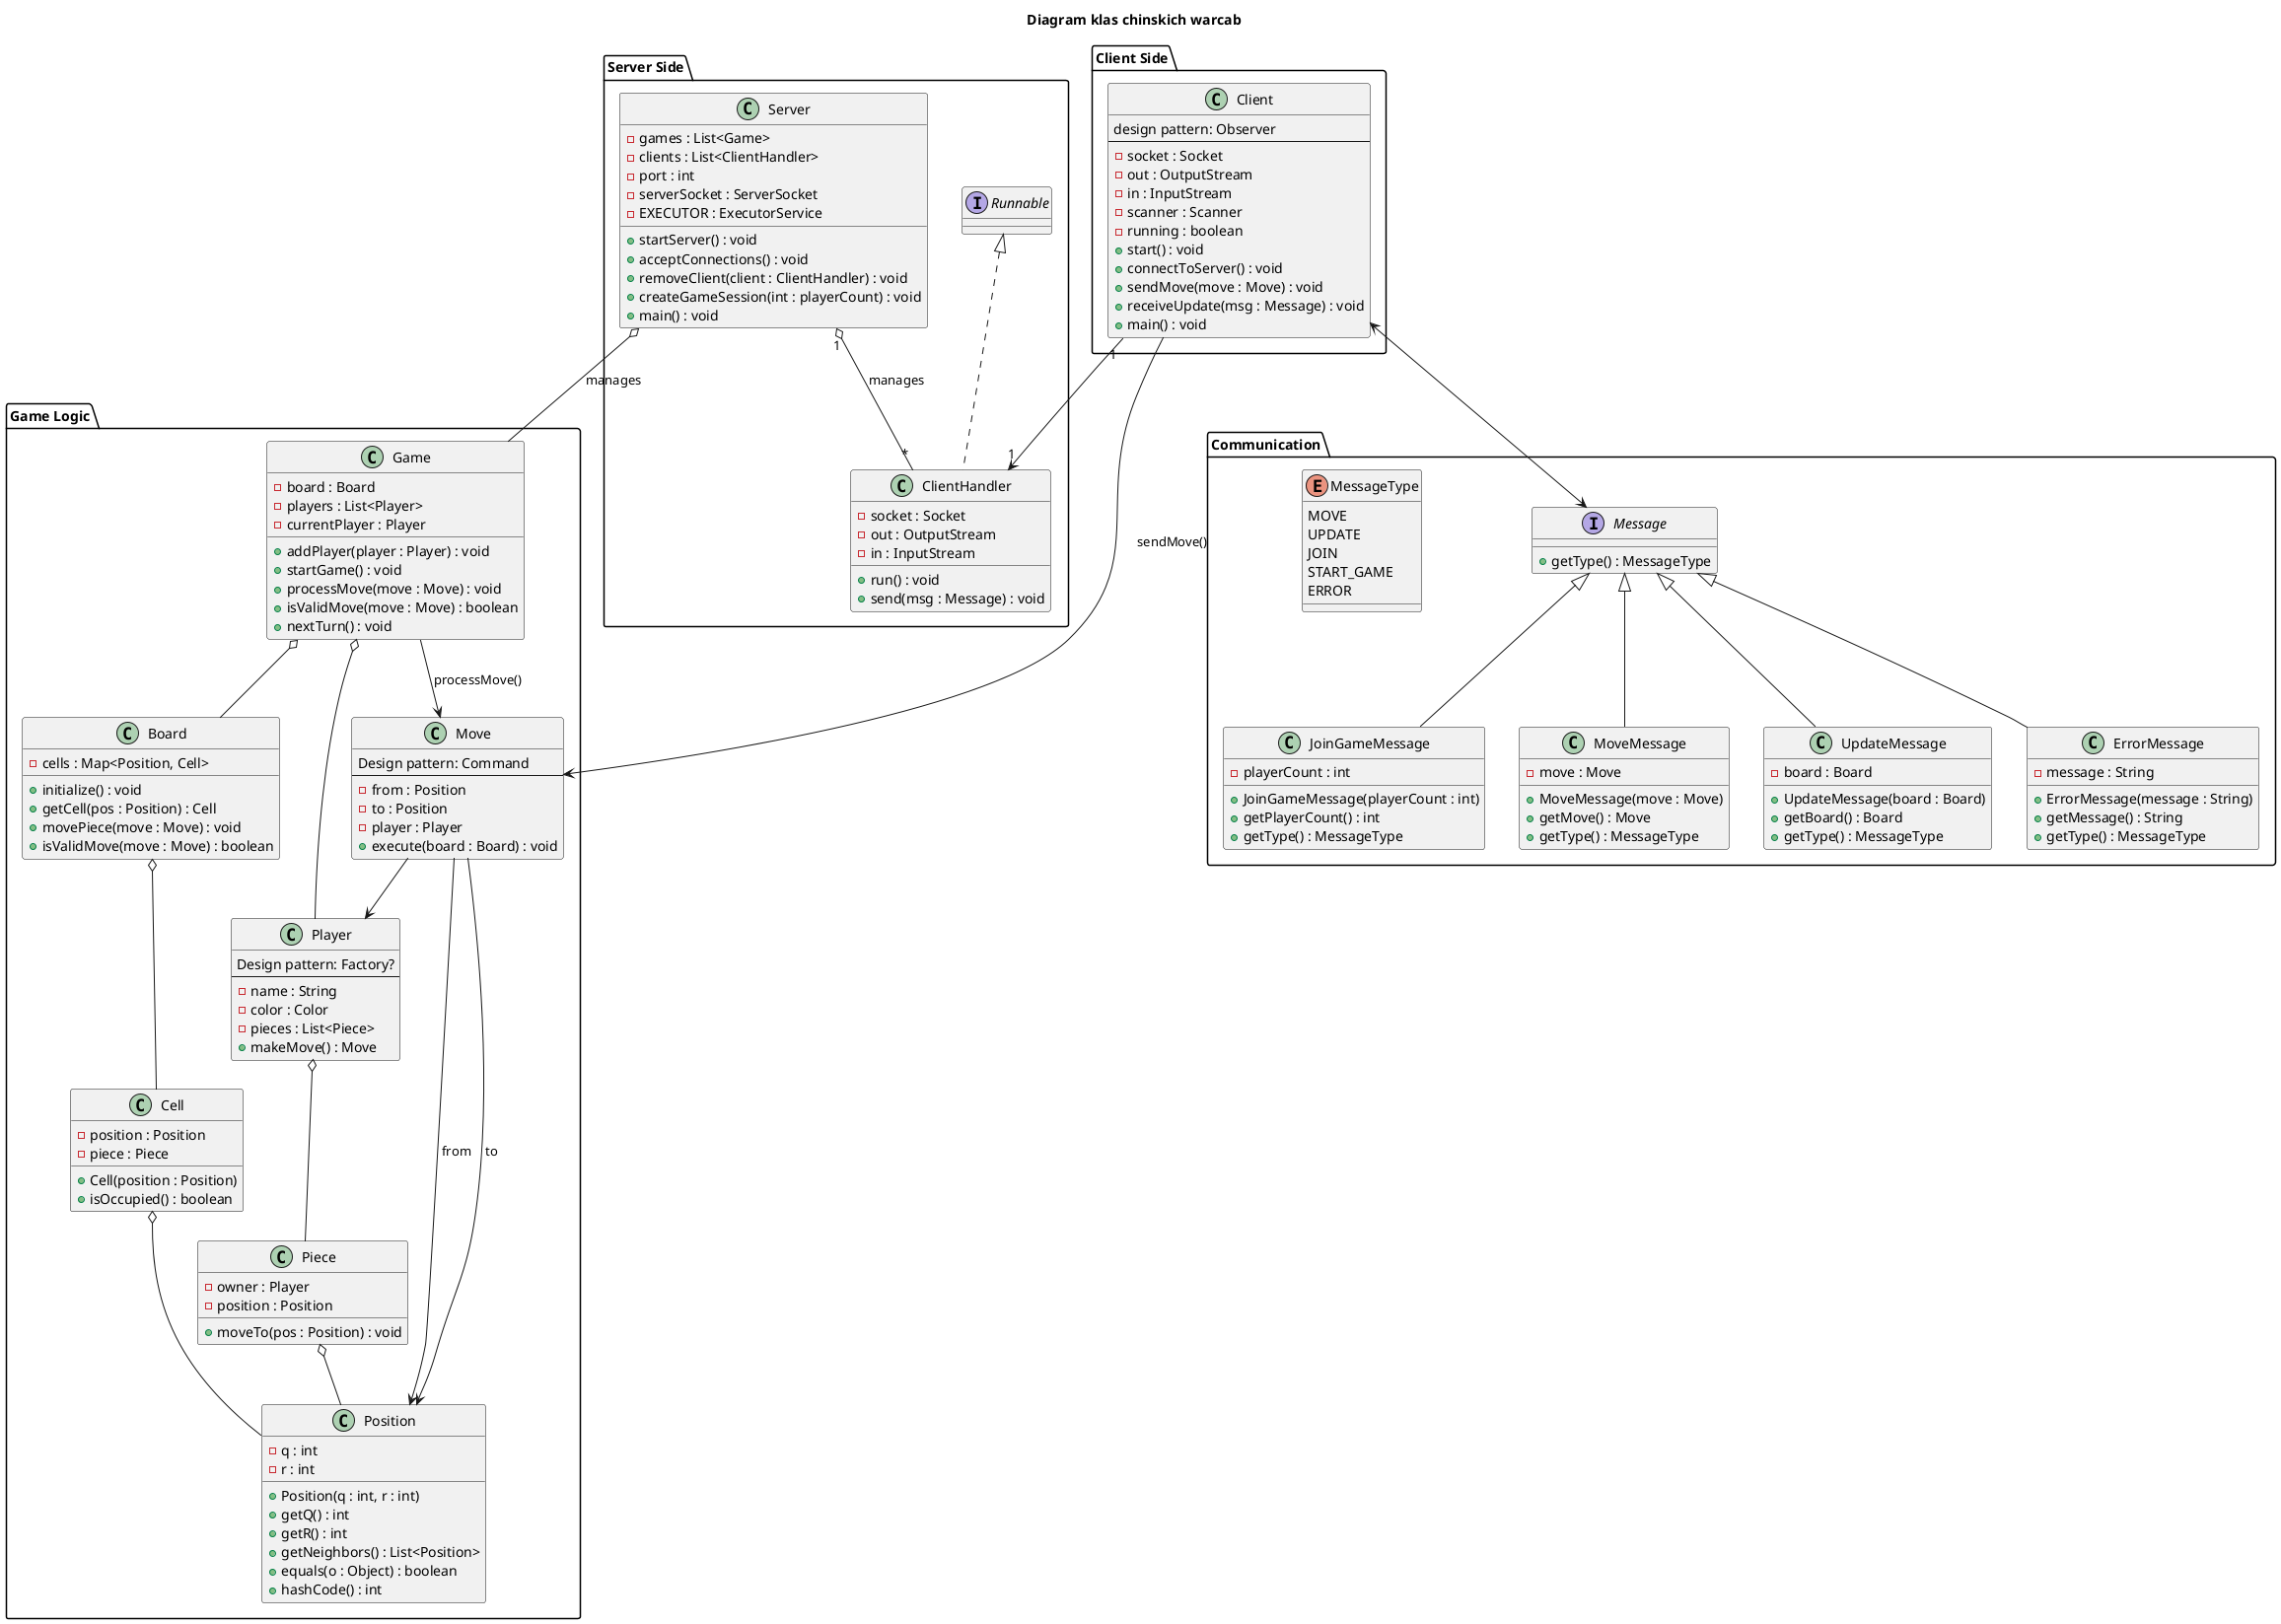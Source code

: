 @startuml

title Diagram klas chinskich warcab

' pakiety
package "Server Side" {
    class Server {
        - games : List<Game>
        - clients : List<ClientHandler>
        - port : int
        - serverSocket : ServerSocket
        - EXECUTOR : ExecutorService
        + startServer() : void
        + acceptConnections() : void
        + removeClient(client : ClientHandler) : void
        + createGameSession(int : playerCount) : void
        + main() : void
    }

    class ClientHandler implements Runnable {
        - socket : Socket
        - out : OutputStream
        - in : InputStream
        + run() : void
        + send(msg : Message) : void
    }
}

package "Client Side" {
    class Client {
        design pattern: Observer
        --
        - socket : Socket
        - out : OutputStream
        - in : InputStream
        - scanner : Scanner
        - running : boolean
        + start() : void
        + connectToServer() : void
        + sendMove(move : Move) : void
        + receiveUpdate(msg : Message) : void
        + main() : void
    }

}

package "Game Logic" {
    class Game {
        - board : Board
        - players : List<Player>
        - currentPlayer : Player
        + addPlayer(player : Player) : void
        + startGame() : void
        + processMove(move : Move) : void
        + isValidMove(move : Move) : boolean
        + nextTurn() : void
    }
    class Board {
        - cells : Map<Position, Cell>
        + initialize() : void
        + getCell(pos : Position) : Cell
        + movePiece(move : Move) : void
        + isValidMove(move : Move) : boolean
    }

    class Player {
        Design pattern: Factory?
        --
        - name : String
        - color : Color
        - pieces : List<Piece>
        + makeMove() : Move
    }

    class Move {
        Design pattern: Command
        --
        - from : Position
        - to : Position
        - player : Player
        + execute(board : Board) : void
    }
    class Cell {
        - position : Position
        - piece : Piece
        + Cell(position : Position)
        + isOccupied() : boolean
    }

    class Piece {
        - owner : Player
        - position : Position
        + moveTo(pos : Position) : void
    }
    class Position {
        - q : int
        - r : int
        + Position(q : int, r : int)
        + getQ() : int
        + getR() : int
        + getNeighbors() : List<Position>
        + equals(o : Object) : boolean
        + hashCode() : int
    }
}

package "Communication" {
    interface Message {
        + getType() : MessageType
    }

    enum MessageType {
        MOVE
        UPDATE
        JOIN
        START_GAME
        ERROR
    }

    class JoinGameMessage {
        - playerCount : int
        + JoinGameMessage(playerCount : int)
        + getPlayerCount() : int
        + getType() : MessageType
    }

    class MoveMessage {
        - move : Move
        + MoveMessage(move : Move)
        + getMove() : Move
        + getType() : MessageType
    }

    class UpdateMessage {
        - board : Board
        + UpdateMessage(board : Board)
        + getBoard() : Board
        + getType() : MessageType
    }

    class ErrorMessage {
        - message : String
        + ErrorMessage(message : String)
        + getMessage() : String
        + getType() : MessageType
    }
}

' Relationships
Server "1" o-- "*" ClientHandler : manages

Client "1" --> "1" ClientHandler

Client <--> Message

Server o-- Game : manages
Game o-- Board
Game o-- Player
Player o-- Piece
Board o-- Cell
Cell o-- Position
Piece o-- Position
Move --> Position : from
Move --> Position : to
Move --> Player

Client --> Move : sendMove()
Game --> Move : processMove()

Message <|-- JoinGameMessage
Message <|-- MoveMessage
Message <|-- UpdateMessage
Message <|-- ErrorMessage


@enduml
